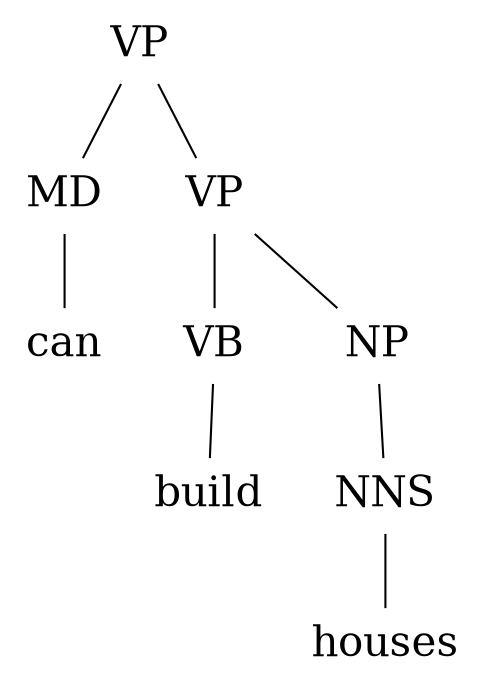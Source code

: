 graph Tree {
splines=false
margin=0
N2 [label="VP" shape=plaintext fontsize=20]
N3 [label="MD" shape=plaintext fontsize=20]
N2--N3
N4 [label="can" shape=plaintext fontsize=20]
N3--N4
N5 [label="VP" shape=plaintext fontsize=20]
N2--N5
N6 [label="VB" shape=plaintext fontsize=20]
N5--N6
N7 [label="build" shape=plaintext fontsize=20]
N6--N7
N8 [label="NP" shape=plaintext fontsize=20]
N5--N8
N9 [label="NNS" shape=plaintext fontsize=20]
N8--N9
N10 [label="houses" shape=plaintext fontsize=20]
N9--N10
}